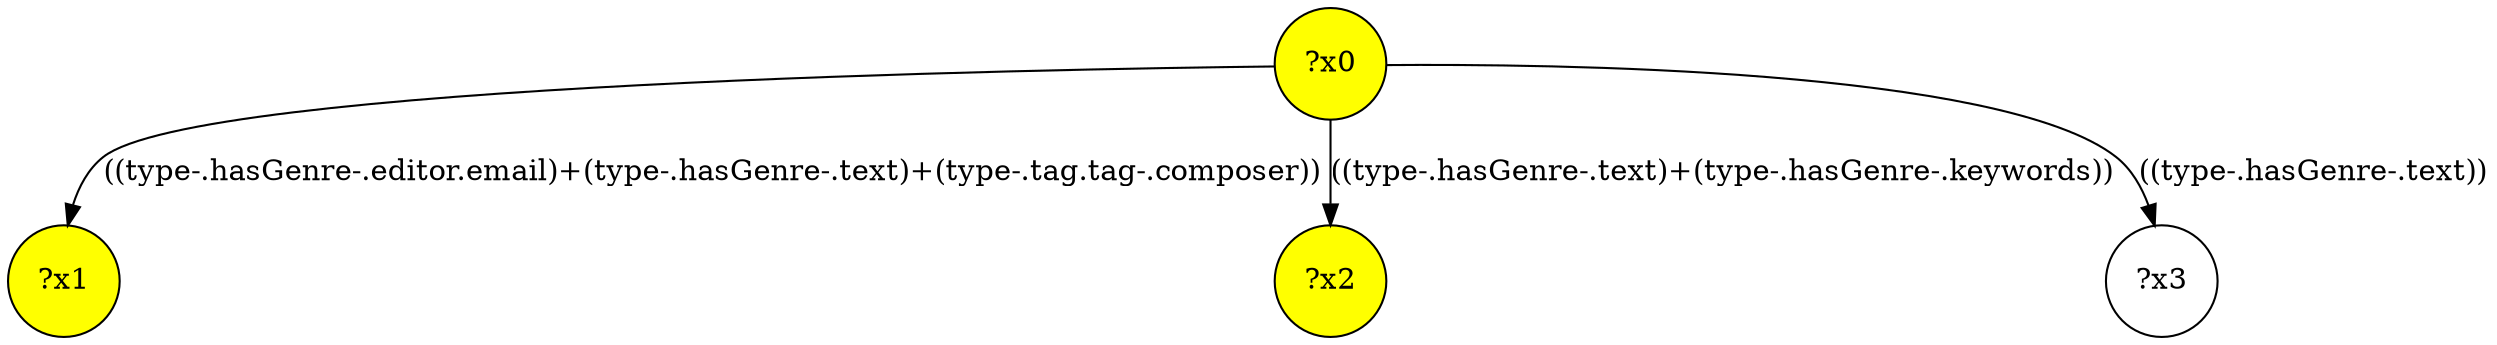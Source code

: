 digraph g {
	x0 [fillcolor="yellow", style="filled," shape=circle, label="?x0"];
	x1 [fillcolor="yellow", style="filled," shape=circle, label="?x1"];
	x2 [fillcolor="yellow", style="filled," shape=circle, label="?x2"];
	x0 -> x1 [label="((type-.hasGenre-.editor.email)+(type-.hasGenre-.text)+(type-.tag.tag-.composer))"];
	x0 -> x2 [label="((type-.hasGenre-.text)+(type-.hasGenre-.keywords))"];
	x3 [shape=circle, label="?x3"];
	x0 -> x3 [label="((type-.hasGenre-.text))"];
}
